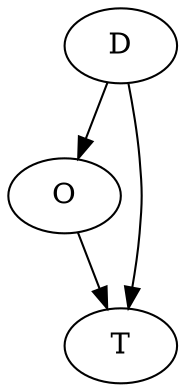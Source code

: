 digraph {
        // texlbl label are only needed for math mode.
        // See dot2tex documentation!
        D [texlbl="$D_1$"]
        O [texlbl="$O_2$"]
        T [texlbl="$T_3$"]
        D -> T
        D -> O
        O -> T
}
